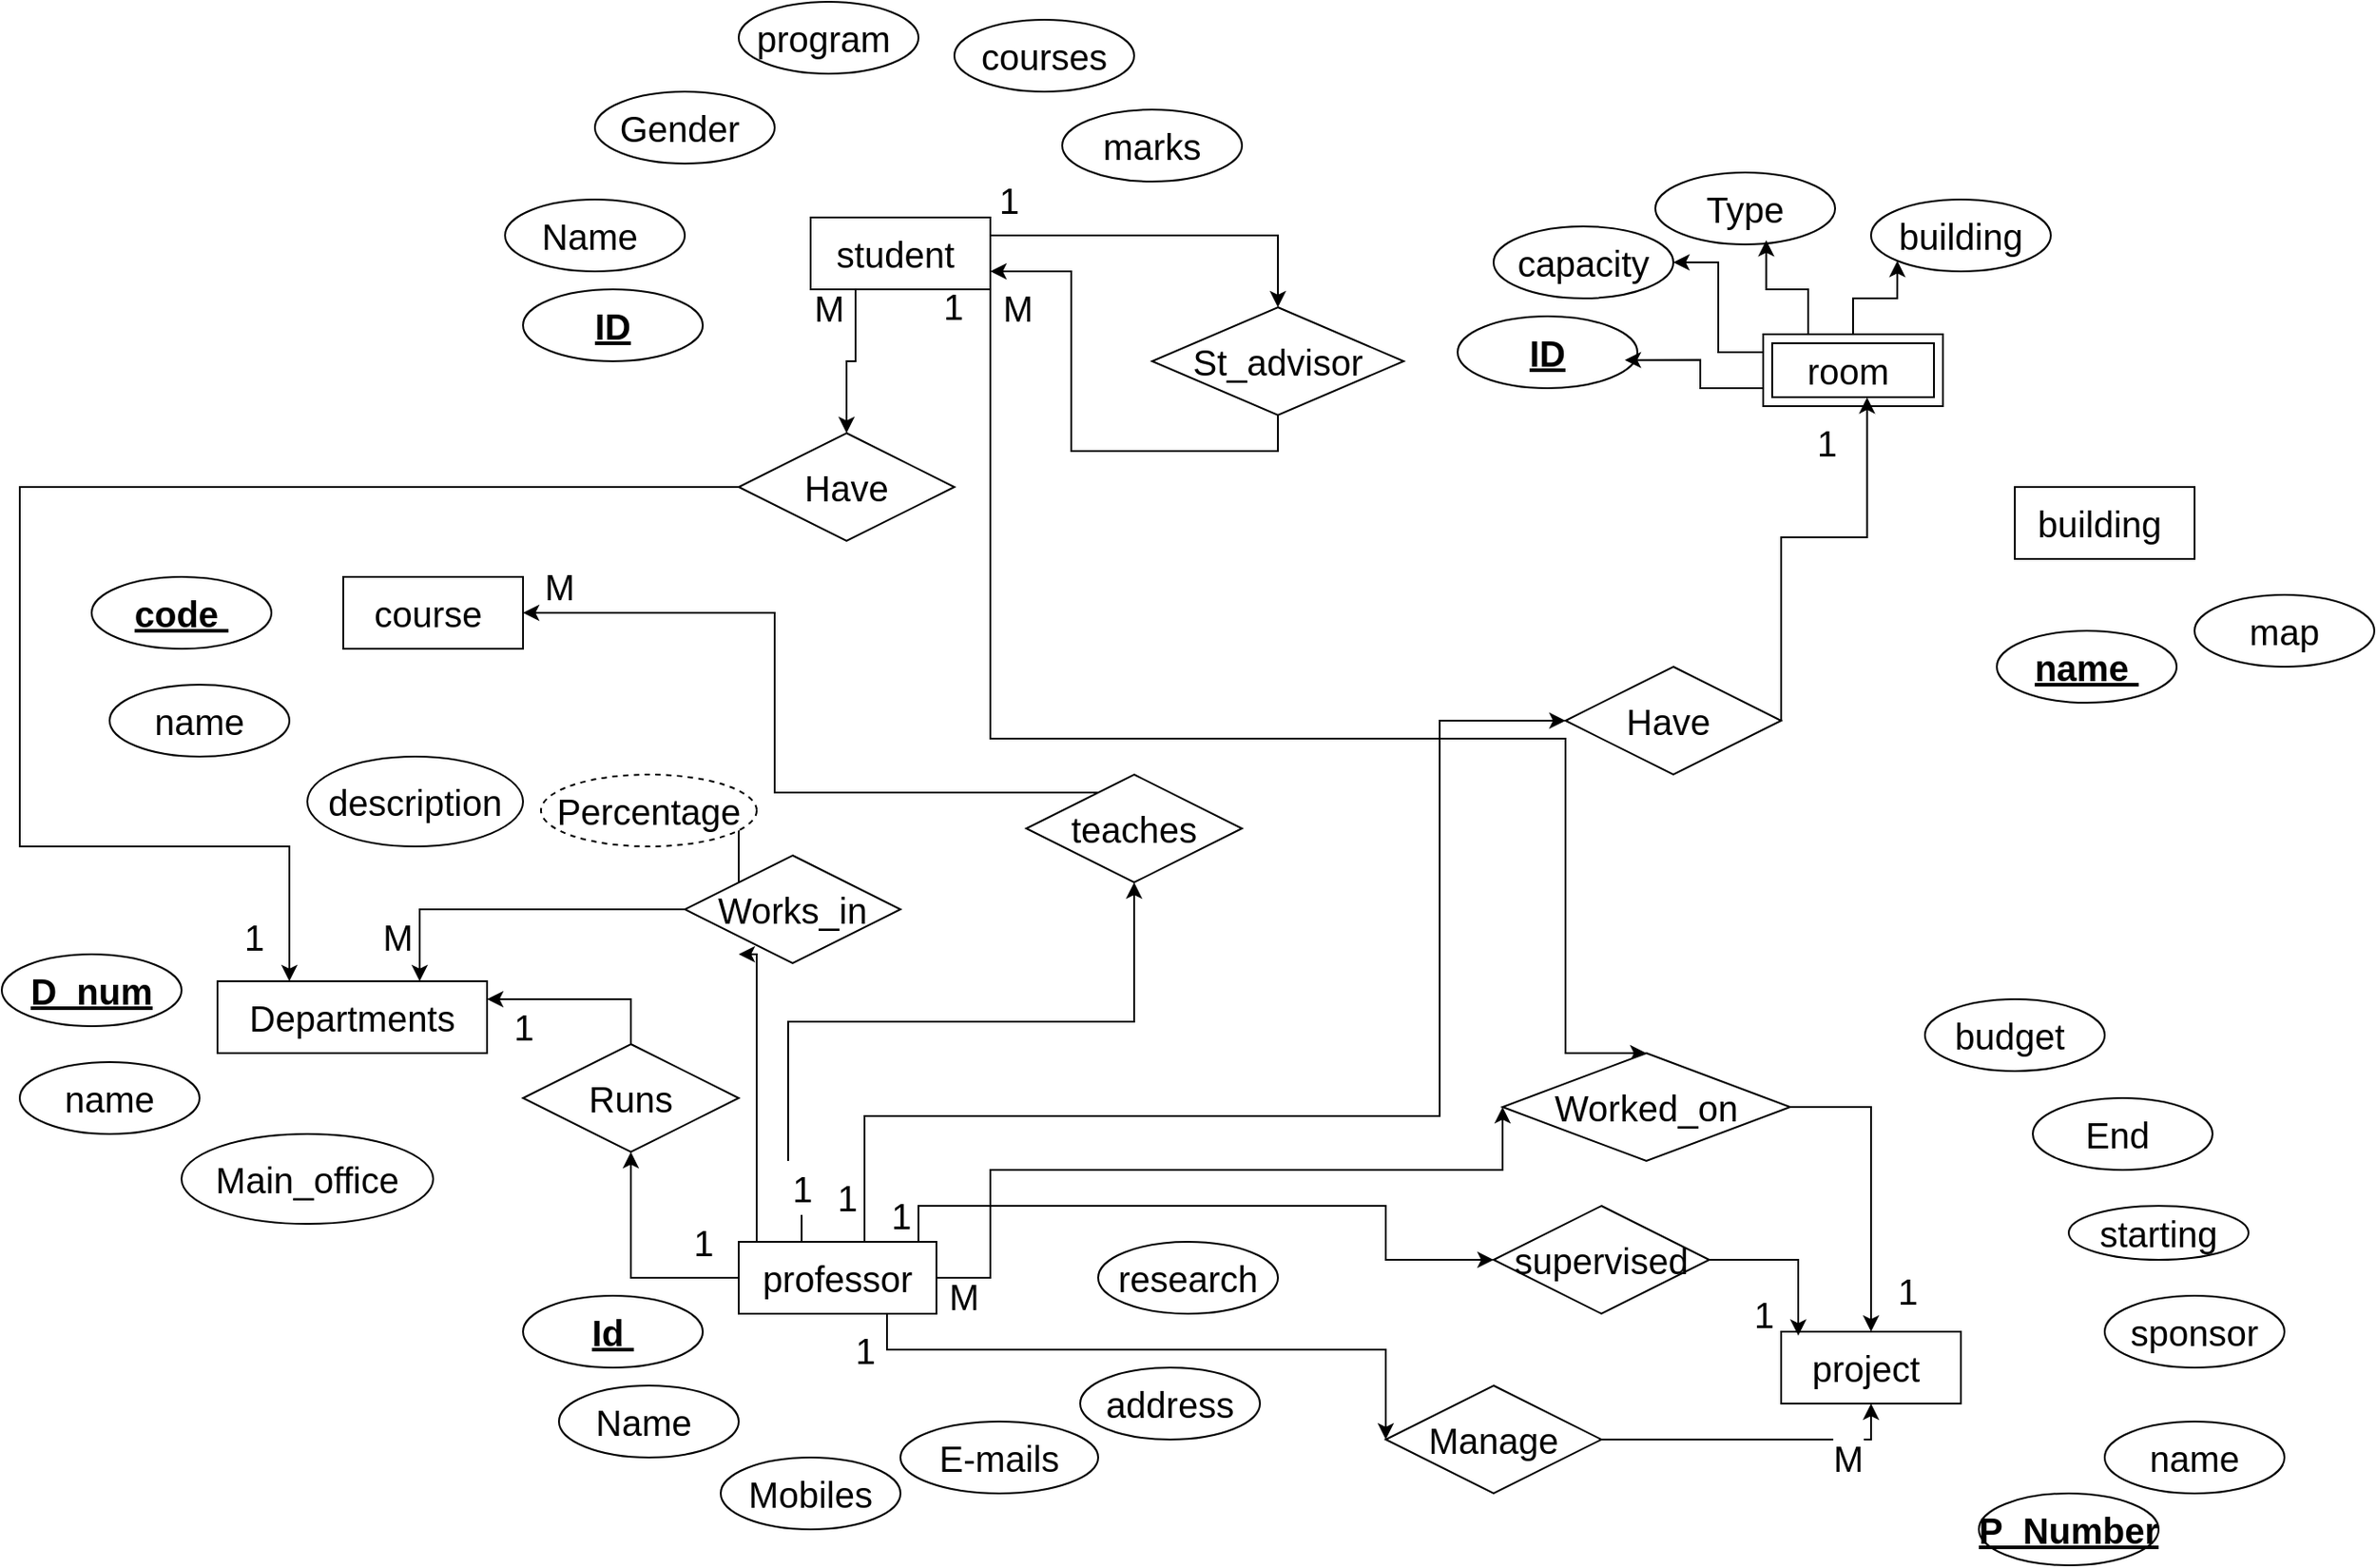 <mxfile version="14.7.2" type="github">
  <diagram id="R2lEEEUBdFMjLlhIrx00" name="Page-1">
    <mxGraphModel dx="2173" dy="1759" grid="1" gridSize="10" guides="1" tooltips="1" connect="1" arrows="1" fold="1" page="1" pageScale="1" pageWidth="850" pageHeight="1100" math="0" shadow="0" extFonts="Permanent Marker^https://fonts.googleapis.com/css?family=Permanent+Marker">
      <root>
        <mxCell id="0" />
        <mxCell id="1" parent="0" />
        <mxCell id="NNV8wbCFqwEBxxj62G1I-64" style="edgeStyle=orthogonalEdgeStyle;rounded=0;orthogonalLoop=1;jettySize=auto;html=1;exitX=1;exitY=0;exitDx=0;exitDy=0;entryX=0;entryY=0.5;entryDx=0;entryDy=0;fontSize=20;" parent="1" source="NNV8wbCFqwEBxxj62G1I-1" target="NNV8wbCFqwEBxxj62G1I-41" edge="1">
          <mxGeometry relative="1" as="geometry">
            <Array as="points">
              <mxPoint x="240" y="370" />
              <mxPoint x="240" y="300" />
              <mxPoint x="560" y="300" />
              <mxPoint x="560" y="80" />
            </Array>
          </mxGeometry>
        </mxCell>
        <mxCell id="NNV8wbCFqwEBxxj62G1I-68" style="edgeStyle=orthogonalEdgeStyle;rounded=0;orthogonalLoop=1;jettySize=auto;html=1;exitX=0.25;exitY=0;exitDx=0;exitDy=0;fontSize=20;entryX=0.5;entryY=1;entryDx=0;entryDy=0;startArrow=none;" parent="1" source="NNV8wbCFqwEBxxj62G1I-71" target="NNV8wbCFqwEBxxj62G1I-42" edge="1">
          <mxGeometry relative="1" as="geometry">
            <mxPoint x="290" y="160" as="targetPoint" />
          </mxGeometry>
        </mxCell>
        <mxCell id="NNV8wbCFqwEBxxj62G1I-72" style="edgeStyle=orthogonalEdgeStyle;rounded=0;orthogonalLoop=1;jettySize=auto;html=1;exitX=1;exitY=0;exitDx=0;exitDy=0;entryX=0;entryY=0.5;entryDx=0;entryDy=0;fontSize=20;" parent="1" source="NNV8wbCFqwEBxxj62G1I-1" target="NNV8wbCFqwEBxxj62G1I-43" edge="1">
          <mxGeometry relative="1" as="geometry">
            <Array as="points">
              <mxPoint x="270" y="370" />
              <mxPoint x="270" y="350" />
              <mxPoint x="530" y="350" />
              <mxPoint x="530" y="380" />
            </Array>
          </mxGeometry>
        </mxCell>
        <mxCell id="NNV8wbCFqwEBxxj62G1I-76" style="edgeStyle=orthogonalEdgeStyle;rounded=0;orthogonalLoop=1;jettySize=auto;html=1;exitX=1;exitY=0.5;exitDx=0;exitDy=0;entryX=0;entryY=0.5;entryDx=0;entryDy=0;fontSize=20;" parent="1" source="NNV8wbCFqwEBxxj62G1I-1" target="NNV8wbCFqwEBxxj62G1I-44" edge="1">
          <mxGeometry relative="1" as="geometry">
            <Array as="points">
              <mxPoint x="310" y="390" />
              <mxPoint x="310" y="330" />
              <mxPoint x="595" y="330" />
            </Array>
          </mxGeometry>
        </mxCell>
        <mxCell id="NNV8wbCFqwEBxxj62G1I-82" style="edgeStyle=orthogonalEdgeStyle;rounded=0;orthogonalLoop=1;jettySize=auto;html=1;exitX=0.75;exitY=1;exitDx=0;exitDy=0;entryX=0;entryY=0.5;entryDx=0;entryDy=0;fontSize=20;" parent="1" source="NNV8wbCFqwEBxxj62G1I-1" target="NNV8wbCFqwEBxxj62G1I-81" edge="1">
          <mxGeometry relative="1" as="geometry">
            <Array as="points">
              <mxPoint x="252" y="430" />
              <mxPoint x="530" y="430" />
            </Array>
          </mxGeometry>
        </mxCell>
        <mxCell id="NNV8wbCFqwEBxxj62G1I-94" style="edgeStyle=orthogonalEdgeStyle;rounded=0;orthogonalLoop=1;jettySize=auto;html=1;exitX=0;exitY=0.5;exitDx=0;exitDy=0;entryX=0.5;entryY=1;entryDx=0;entryDy=0;fontSize=20;" parent="1" source="NNV8wbCFqwEBxxj62G1I-1" target="NNV8wbCFqwEBxxj62G1I-93" edge="1">
          <mxGeometry relative="1" as="geometry" />
        </mxCell>
        <mxCell id="NNV8wbCFqwEBxxj62G1I-99" style="edgeStyle=orthogonalEdgeStyle;rounded=0;orthogonalLoop=1;jettySize=auto;html=1;exitX=0;exitY=0;exitDx=0;exitDy=0;fontSize=20;" parent="1" source="NNV8wbCFqwEBxxj62G1I-1" edge="1">
          <mxGeometry relative="1" as="geometry">
            <mxPoint x="170" y="210" as="targetPoint" />
            <Array as="points">
              <mxPoint x="180" y="370" />
            </Array>
          </mxGeometry>
        </mxCell>
        <mxCell id="NNV8wbCFqwEBxxj62G1I-1" value="professor" style="whiteSpace=wrap;html=1;align=center;fontSize=20;fontStyle=0" parent="1" vertex="1">
          <mxGeometry x="170" y="370" width="110" height="40" as="geometry" />
        </mxCell>
        <mxCell id="NNV8wbCFqwEBxxj62G1I-3" value="building&amp;nbsp;" style="whiteSpace=wrap;html=1;align=center;fontSize=20;fontStyle=0" parent="1" vertex="1">
          <mxGeometry x="880" y="-50" width="100" height="40" as="geometry" />
        </mxCell>
        <mxCell id="NNV8wbCFqwEBxxj62G1I-90" style="edgeStyle=orthogonalEdgeStyle;rounded=0;orthogonalLoop=1;jettySize=auto;html=1;exitX=0.75;exitY=1;exitDx=0;exitDy=0;entryX=0.5;entryY=0;entryDx=0;entryDy=0;fontSize=20;" parent="1" source="NNV8wbCFqwEBxxj62G1I-4" target="NNV8wbCFqwEBxxj62G1I-44" edge="1">
          <mxGeometry relative="1" as="geometry">
            <Array as="points">
              <mxPoint x="310" y="-160" />
              <mxPoint x="310" y="90" />
              <mxPoint x="630" y="90" />
              <mxPoint x="630" y="265" />
            </Array>
          </mxGeometry>
        </mxCell>
        <mxCell id="NNV8wbCFqwEBxxj62G1I-91" value="1" style="edgeLabel;html=1;align=center;verticalAlign=middle;resizable=0;points=[];fontSize=20;" parent="NNV8wbCFqwEBxxj62G1I-90" vertex="1" connectable="0">
          <mxGeometry x="-0.99" y="-9" relative="1" as="geometry">
            <mxPoint as="offset" />
          </mxGeometry>
        </mxCell>
        <mxCell id="NNV8wbCFqwEBxxj62G1I-106" style="edgeStyle=orthogonalEdgeStyle;rounded=0;orthogonalLoop=1;jettySize=auto;html=1;exitX=0.25;exitY=1;exitDx=0;exitDy=0;fontSize=20;" parent="1" source="NNV8wbCFqwEBxxj62G1I-4" target="NNV8wbCFqwEBxxj62G1I-46" edge="1">
          <mxGeometry relative="1" as="geometry" />
        </mxCell>
        <mxCell id="NNV8wbCFqwEBxxj62G1I-110" style="edgeStyle=orthogonalEdgeStyle;rounded=0;orthogonalLoop=1;jettySize=auto;html=1;exitX=1;exitY=0.25;exitDx=0;exitDy=0;entryX=0.5;entryY=0;entryDx=0;entryDy=0;fontSize=20;" parent="1" source="NNV8wbCFqwEBxxj62G1I-4" target="NNV8wbCFqwEBxxj62G1I-47" edge="1">
          <mxGeometry relative="1" as="geometry" />
        </mxCell>
        <mxCell id="NNV8wbCFqwEBxxj62G1I-4" value="student&amp;nbsp;" style="whiteSpace=wrap;html=1;align=center;fontSize=20;fontStyle=0" parent="1" vertex="1">
          <mxGeometry x="210" y="-200" width="100" height="40" as="geometry" />
        </mxCell>
        <mxCell id="NNV8wbCFqwEBxxj62G1I-5" value="project&amp;nbsp;" style="whiteSpace=wrap;html=1;align=center;fontSize=20;fontStyle=0" parent="1" vertex="1">
          <mxGeometry x="750" y="420" width="100" height="40" as="geometry" />
        </mxCell>
        <mxCell id="NNV8wbCFqwEBxxj62G1I-8" value="course&amp;nbsp;" style="whiteSpace=wrap;html=1;align=center;fontSize=20;fontStyle=0" parent="1" vertex="1">
          <mxGeometry x="-50" width="100" height="40" as="geometry" />
        </mxCell>
        <mxCell id="NNV8wbCFqwEBxxj62G1I-10" value="courses" style="ellipse;whiteSpace=wrap;html=1;align=center;fontSize=20;fontStyle=0" parent="1" vertex="1">
          <mxGeometry x="290" y="-310" width="100" height="40" as="geometry" />
        </mxCell>
        <mxCell id="NNV8wbCFqwEBxxj62G1I-11" value="program&amp;nbsp;" style="ellipse;whiteSpace=wrap;html=1;align=center;fontStyle=0;fontSize=20;" parent="1" vertex="1">
          <mxGeometry x="170" y="-320" width="100" height="40" as="geometry" />
        </mxCell>
        <mxCell id="NNV8wbCFqwEBxxj62G1I-12" value="Gender&amp;nbsp;" style="ellipse;whiteSpace=wrap;html=1;align=center;fontStyle=0;fontSize=20;" parent="1" vertex="1">
          <mxGeometry x="90" y="-270" width="100" height="40" as="geometry" />
        </mxCell>
        <mxCell id="NNV8wbCFqwEBxxj62G1I-13" value="Name&amp;nbsp;" style="ellipse;whiteSpace=wrap;html=1;align=center;fontStyle=0;fontSize=20;" parent="1" vertex="1">
          <mxGeometry x="40" y="-210" width="100" height="40" as="geometry" />
        </mxCell>
        <mxCell id="NNV8wbCFqwEBxxj62G1I-14" value="marks" style="ellipse;whiteSpace=wrap;html=1;align=center;fontStyle=0;fontSize=20;" parent="1" vertex="1">
          <mxGeometry x="350" y="-260" width="100" height="40" as="geometry" />
        </mxCell>
        <mxCell id="NNV8wbCFqwEBxxj62G1I-15" value="description" style="ellipse;whiteSpace=wrap;html=1;align=center;fontStyle=0;fontSize=20;" parent="1" vertex="1">
          <mxGeometry x="-70" y="100" width="120" height="50" as="geometry" />
        </mxCell>
        <mxCell id="NNV8wbCFqwEBxxj62G1I-16" value="code&amp;nbsp;" style="ellipse;whiteSpace=wrap;html=1;align=center;fontStyle=5;fontSize=20;" parent="1" vertex="1">
          <mxGeometry x="-190" width="100" height="40" as="geometry" />
        </mxCell>
        <mxCell id="NNV8wbCFqwEBxxj62G1I-17" value="name" style="ellipse;whiteSpace=wrap;html=1;align=center;fontStyle=0;fontSize=20;" parent="1" vertex="1">
          <mxGeometry x="-180" y="60" width="100" height="40" as="geometry" />
        </mxCell>
        <mxCell id="NNV8wbCFqwEBxxj62G1I-18" value="ID" style="ellipse;whiteSpace=wrap;html=1;align=center;fontSize=20;fontStyle=5" parent="1" vertex="1">
          <mxGeometry x="50" y="-160" width="100" height="40" as="geometry" />
        </mxCell>
        <mxCell id="NNV8wbCFqwEBxxj62G1I-19" value="Id&amp;nbsp;" style="ellipse;whiteSpace=wrap;html=1;align=center;fontSize=20;fontStyle=5" parent="1" vertex="1">
          <mxGeometry x="50" y="400" width="100" height="40" as="geometry" />
        </mxCell>
        <mxCell id="NNV8wbCFqwEBxxj62G1I-20" value="Mobiles" style="ellipse;whiteSpace=wrap;html=1;align=center;fontSize=20;" parent="1" vertex="1">
          <mxGeometry x="160" y="490" width="100" height="40" as="geometry" />
        </mxCell>
        <mxCell id="NNV8wbCFqwEBxxj62G1I-21" value="Name&amp;nbsp;" style="ellipse;whiteSpace=wrap;html=1;align=center;fontSize=20;" parent="1" vertex="1">
          <mxGeometry x="70" y="450" width="100" height="40" as="geometry" />
        </mxCell>
        <mxCell id="NNV8wbCFqwEBxxj62G1I-22" value="E-mails" style="ellipse;whiteSpace=wrap;html=1;align=center;fontSize=20;" parent="1" vertex="1">
          <mxGeometry x="260" y="470" width="110" height="40" as="geometry" />
        </mxCell>
        <mxCell id="NNV8wbCFqwEBxxj62G1I-23" value="address" style="ellipse;whiteSpace=wrap;html=1;align=center;fontSize=20;" parent="1" vertex="1">
          <mxGeometry x="360" y="440" width="100" height="40" as="geometry" />
        </mxCell>
        <mxCell id="NNV8wbCFqwEBxxj62G1I-24" value="research" style="ellipse;whiteSpace=wrap;html=1;align=center;fontSize=20;" parent="1" vertex="1">
          <mxGeometry x="370" y="370" width="100" height="40" as="geometry" />
        </mxCell>
        <mxCell id="NNV8wbCFqwEBxxj62G1I-25" value="map" style="ellipse;whiteSpace=wrap;html=1;align=center;fontSize=20;" parent="1" vertex="1">
          <mxGeometry x="980" y="10" width="100" height="40" as="geometry" />
        </mxCell>
        <mxCell id="NNV8wbCFqwEBxxj62G1I-26" value="&lt;u&gt;&lt;b&gt;name&amp;nbsp;&lt;/b&gt;&lt;/u&gt;" style="ellipse;whiteSpace=wrap;html=1;align=center;fontSize=20;" parent="1" vertex="1">
          <mxGeometry x="870" y="30" width="100" height="40" as="geometry" />
        </mxCell>
        <mxCell id="NNV8wbCFqwEBxxj62G1I-27" value="starting" style="ellipse;whiteSpace=wrap;html=1;align=center;fontSize=20;" parent="1" vertex="1">
          <mxGeometry x="910" y="350" width="100" height="30" as="geometry" />
        </mxCell>
        <mxCell id="NNV8wbCFqwEBxxj62G1I-28" value="sponsor" style="ellipse;whiteSpace=wrap;html=1;align=center;fontSize=20;" parent="1" vertex="1">
          <mxGeometry x="930" y="400" width="100" height="40" as="geometry" />
        </mxCell>
        <mxCell id="NNV8wbCFqwEBxxj62G1I-29" value="name" style="ellipse;whiteSpace=wrap;html=1;align=center;fontSize=20;" parent="1" vertex="1">
          <mxGeometry x="930" y="470" width="100" height="40" as="geometry" />
        </mxCell>
        <mxCell id="NNV8wbCFqwEBxxj62G1I-30" value="P_Number" style="ellipse;whiteSpace=wrap;html=1;align=center;fontSize=20;fontStyle=5" parent="1" vertex="1">
          <mxGeometry x="860" y="510" width="100" height="40" as="geometry" />
        </mxCell>
        <mxCell id="NNV8wbCFqwEBxxj62G1I-31" value="End&amp;nbsp;" style="ellipse;whiteSpace=wrap;html=1;align=center;fontSize=20;" parent="1" vertex="1">
          <mxGeometry x="890" y="290" width="100" height="40" as="geometry" />
        </mxCell>
        <mxCell id="NNV8wbCFqwEBxxj62G1I-32" value="budget&amp;nbsp;" style="ellipse;whiteSpace=wrap;html=1;align=center;fontSize=20;" parent="1" vertex="1">
          <mxGeometry x="830" y="235" width="100" height="40" as="geometry" />
        </mxCell>
        <mxCell id="NNV8wbCFqwEBxxj62G1I-33" value="Type" style="ellipse;whiteSpace=wrap;html=1;align=center;fontSize=20;" parent="1" vertex="1">
          <mxGeometry x="680" y="-225" width="100" height="40" as="geometry" />
        </mxCell>
        <mxCell id="NNV8wbCFqwEBxxj62G1I-34" value="building" style="ellipse;whiteSpace=wrap;html=1;align=center;fontSize=20;" parent="1" vertex="1">
          <mxGeometry x="800" y="-210" width="100" height="40" as="geometry" />
        </mxCell>
        <mxCell id="NNV8wbCFqwEBxxj62G1I-36" value="capacity" style="ellipse;whiteSpace=wrap;html=1;align=center;fontSize=20;" parent="1" vertex="1">
          <mxGeometry x="590" y="-195" width="100" height="40" as="geometry" />
        </mxCell>
        <mxCell id="NNV8wbCFqwEBxxj62G1I-38" value="ID" style="ellipse;whiteSpace=wrap;html=1;align=center;fontSize=20;fontStyle=5" parent="1" vertex="1">
          <mxGeometry x="570" y="-145" width="100" height="40" as="geometry" />
        </mxCell>
        <mxCell id="u5Av-FHuHA1cpcob8zt1-1" style="edgeStyle=orthogonalEdgeStyle;rounded=0;orthogonalLoop=1;jettySize=auto;html=1;exitX=0.5;exitY=0;exitDx=0;exitDy=0;entryX=0;entryY=1;entryDx=0;entryDy=0;" edge="1" parent="1" source="NNV8wbCFqwEBxxj62G1I-40" target="NNV8wbCFqwEBxxj62G1I-34">
          <mxGeometry relative="1" as="geometry" />
        </mxCell>
        <mxCell id="u5Av-FHuHA1cpcob8zt1-2" style="edgeStyle=orthogonalEdgeStyle;rounded=0;orthogonalLoop=1;jettySize=auto;html=1;exitX=0.25;exitY=0;exitDx=0;exitDy=0;entryX=0.617;entryY=0.942;entryDx=0;entryDy=0;entryPerimeter=0;" edge="1" parent="1" source="NNV8wbCFqwEBxxj62G1I-40" target="NNV8wbCFqwEBxxj62G1I-33">
          <mxGeometry relative="1" as="geometry" />
        </mxCell>
        <mxCell id="u5Av-FHuHA1cpcob8zt1-3" style="edgeStyle=orthogonalEdgeStyle;rounded=0;orthogonalLoop=1;jettySize=auto;html=1;exitX=0;exitY=0.25;exitDx=0;exitDy=0;entryX=1;entryY=0.5;entryDx=0;entryDy=0;" edge="1" parent="1" source="NNV8wbCFqwEBxxj62G1I-40" target="NNV8wbCFqwEBxxj62G1I-36">
          <mxGeometry relative="1" as="geometry" />
        </mxCell>
        <mxCell id="u5Av-FHuHA1cpcob8zt1-4" style="edgeStyle=orthogonalEdgeStyle;rounded=0;orthogonalLoop=1;jettySize=auto;html=1;exitX=0;exitY=0.75;exitDx=0;exitDy=0;entryX=0.93;entryY=0.608;entryDx=0;entryDy=0;entryPerimeter=0;" edge="1" parent="1" source="NNV8wbCFqwEBxxj62G1I-40" target="NNV8wbCFqwEBxxj62G1I-38">
          <mxGeometry relative="1" as="geometry" />
        </mxCell>
        <mxCell id="NNV8wbCFqwEBxxj62G1I-40" value="room&amp;nbsp;" style="shape=ext;margin=3;double=1;whiteSpace=wrap;html=1;align=center;fontSize=20;" parent="1" vertex="1">
          <mxGeometry x="740" y="-135" width="100" height="40" as="geometry" />
        </mxCell>
        <mxCell id="NNV8wbCFqwEBxxj62G1I-65" style="edgeStyle=orthogonalEdgeStyle;rounded=0;orthogonalLoop=1;jettySize=auto;html=1;fontSize=20;entryX=0.578;entryY=0.878;entryDx=0;entryDy=0;entryPerimeter=0;" parent="1" source="NNV8wbCFqwEBxxj62G1I-41" target="NNV8wbCFqwEBxxj62G1I-40" edge="1">
          <mxGeometry relative="1" as="geometry">
            <mxPoint x="800" y="-70.0" as="targetPoint" />
            <Array as="points">
              <mxPoint x="750" y="-22" />
              <mxPoint x="798" y="-22" />
            </Array>
          </mxGeometry>
        </mxCell>
        <mxCell id="NNV8wbCFqwEBxxj62G1I-41" value="Have&amp;nbsp;" style="shape=rhombus;perimeter=rhombusPerimeter;whiteSpace=wrap;html=1;align=center;fontSize=20;" parent="1" vertex="1">
          <mxGeometry x="630" y="50" width="120" height="60" as="geometry" />
        </mxCell>
        <mxCell id="NNV8wbCFqwEBxxj62G1I-69" style="edgeStyle=orthogonalEdgeStyle;rounded=0;orthogonalLoop=1;jettySize=auto;html=1;entryX=1;entryY=0.5;entryDx=0;entryDy=0;fontSize=20;" parent="1" source="NNV8wbCFqwEBxxj62G1I-42" target="NNV8wbCFqwEBxxj62G1I-8" edge="1">
          <mxGeometry relative="1" as="geometry">
            <Array as="points">
              <mxPoint x="190" y="120" />
              <mxPoint x="190" y="20" />
            </Array>
          </mxGeometry>
        </mxCell>
        <mxCell id="NNV8wbCFqwEBxxj62G1I-42" value="teaches" style="shape=rhombus;perimeter=rhombusPerimeter;whiteSpace=wrap;html=1;align=center;fontSize=20;" parent="1" vertex="1">
          <mxGeometry x="330" y="110" width="120" height="60" as="geometry" />
        </mxCell>
        <mxCell id="NNV8wbCFqwEBxxj62G1I-73" style="edgeStyle=orthogonalEdgeStyle;rounded=0;orthogonalLoop=1;jettySize=auto;html=1;exitX=1;exitY=0.5;exitDx=0;exitDy=0;entryX=0.095;entryY=0.055;entryDx=0;entryDy=0;entryPerimeter=0;fontSize=20;" parent="1" source="NNV8wbCFqwEBxxj62G1I-43" target="NNV8wbCFqwEBxxj62G1I-5" edge="1">
          <mxGeometry relative="1" as="geometry" />
        </mxCell>
        <mxCell id="NNV8wbCFqwEBxxj62G1I-43" value="supervised" style="shape=rhombus;perimeter=rhombusPerimeter;whiteSpace=wrap;html=1;align=center;fontSize=20;" parent="1" vertex="1">
          <mxGeometry x="590" y="350" width="120" height="60" as="geometry" />
        </mxCell>
        <mxCell id="NNV8wbCFqwEBxxj62G1I-77" style="edgeStyle=orthogonalEdgeStyle;rounded=0;orthogonalLoop=1;jettySize=auto;html=1;exitX=1;exitY=0.5;exitDx=0;exitDy=0;entryX=0.5;entryY=0;entryDx=0;entryDy=0;fontSize=20;" parent="1" source="NNV8wbCFqwEBxxj62G1I-44" target="NNV8wbCFqwEBxxj62G1I-5" edge="1">
          <mxGeometry relative="1" as="geometry" />
        </mxCell>
        <mxCell id="NNV8wbCFqwEBxxj62G1I-80" value="1" style="edgeLabel;html=1;align=center;verticalAlign=middle;resizable=0;points=[];fontSize=20;" parent="NNV8wbCFqwEBxxj62G1I-77" vertex="1" connectable="0">
          <mxGeometry x="0.721" y="20" relative="1" as="geometry">
            <mxPoint as="offset" />
          </mxGeometry>
        </mxCell>
        <mxCell id="NNV8wbCFqwEBxxj62G1I-44" value="Worked_on" style="shape=rhombus;perimeter=rhombusPerimeter;whiteSpace=wrap;html=1;align=center;fontSize=20;" parent="1" vertex="1">
          <mxGeometry x="595" y="265" width="160" height="60" as="geometry" />
        </mxCell>
        <mxCell id="NNV8wbCFqwEBxxj62G1I-100" style="edgeStyle=orthogonalEdgeStyle;rounded=0;orthogonalLoop=1;jettySize=auto;html=1;entryX=0.75;entryY=0;entryDx=0;entryDy=0;fontSize=20;" parent="1" source="NNV8wbCFqwEBxxj62G1I-45" target="NNV8wbCFqwEBxxj62G1I-84" edge="1">
          <mxGeometry relative="1" as="geometry" />
        </mxCell>
        <mxCell id="NNV8wbCFqwEBxxj62G1I-104" style="edgeStyle=orthogonalEdgeStyle;rounded=0;orthogonalLoop=1;jettySize=auto;html=1;exitX=0;exitY=0;exitDx=0;exitDy=0;entryX=0.5;entryY=1;entryDx=0;entryDy=0;fontSize=20;" parent="1" source="NNV8wbCFqwEBxxj62G1I-45" target="NNV8wbCFqwEBxxj62G1I-103" edge="1">
          <mxGeometry relative="1" as="geometry" />
        </mxCell>
        <mxCell id="NNV8wbCFqwEBxxj62G1I-45" value="Works_in" style="shape=rhombus;perimeter=rhombusPerimeter;whiteSpace=wrap;html=1;align=center;fontSize=20;" parent="1" vertex="1">
          <mxGeometry x="140" y="155" width="120" height="60" as="geometry" />
        </mxCell>
        <mxCell id="NNV8wbCFqwEBxxj62G1I-107" style="edgeStyle=orthogonalEdgeStyle;rounded=0;orthogonalLoop=1;jettySize=auto;html=1;exitX=0;exitY=0.5;exitDx=0;exitDy=0;fontSize=20;" parent="1" source="NNV8wbCFqwEBxxj62G1I-46" target="NNV8wbCFqwEBxxj62G1I-84" edge="1">
          <mxGeometry relative="1" as="geometry">
            <Array as="points">
              <mxPoint x="-230" y="-50" />
              <mxPoint x="-230" y="150" />
              <mxPoint x="-80" y="150" />
            </Array>
          </mxGeometry>
        </mxCell>
        <mxCell id="NNV8wbCFqwEBxxj62G1I-46" value="Have" style="shape=rhombus;perimeter=rhombusPerimeter;whiteSpace=wrap;html=1;align=center;fontSize=20;" parent="1" vertex="1">
          <mxGeometry x="170" y="-80" width="120" height="60" as="geometry" />
        </mxCell>
        <mxCell id="NNV8wbCFqwEBxxj62G1I-111" style="edgeStyle=orthogonalEdgeStyle;rounded=0;orthogonalLoop=1;jettySize=auto;html=1;exitX=0.5;exitY=1;exitDx=0;exitDy=0;entryX=1;entryY=0.75;entryDx=0;entryDy=0;fontSize=20;" parent="1" source="NNV8wbCFqwEBxxj62G1I-47" target="NNV8wbCFqwEBxxj62G1I-4" edge="1">
          <mxGeometry relative="1" as="geometry" />
        </mxCell>
        <mxCell id="NNV8wbCFqwEBxxj62G1I-47" value="St_advisor" style="shape=rhombus;perimeter=rhombusPerimeter;whiteSpace=wrap;html=1;align=center;fontSize=20;" parent="1" vertex="1">
          <mxGeometry x="400" y="-150" width="140" height="60" as="geometry" />
        </mxCell>
        <mxCell id="NNV8wbCFqwEBxxj62G1I-66" value="1" style="text;html=1;align=center;verticalAlign=middle;resizable=0;points=[];autosize=1;strokeColor=none;fontSize=20;" parent="1" vertex="1">
          <mxGeometry x="760" y="-90" width="30" height="30" as="geometry" />
        </mxCell>
        <mxCell id="NNV8wbCFqwEBxxj62G1I-67" value="1" style="text;html=1;align=center;verticalAlign=middle;resizable=0;points=[];autosize=1;strokeColor=none;fontSize=20;" parent="1" vertex="1">
          <mxGeometry x="215" y="330" width="30" height="30" as="geometry" />
        </mxCell>
        <mxCell id="NNV8wbCFqwEBxxj62G1I-70" value="M" style="text;html=1;align=center;verticalAlign=middle;resizable=0;points=[];autosize=1;strokeColor=none;fontSize=20;" parent="1" vertex="1">
          <mxGeometry x="55" y="-10" width="30" height="30" as="geometry" />
        </mxCell>
        <mxCell id="NNV8wbCFqwEBxxj62G1I-74" value="1" style="text;html=1;align=center;verticalAlign=middle;resizable=0;points=[];autosize=1;strokeColor=none;fontSize=20;" parent="1" vertex="1">
          <mxGeometry x="245" y="340" width="30" height="30" as="geometry" />
        </mxCell>
        <mxCell id="NNV8wbCFqwEBxxj62G1I-75" value="1" style="text;html=1;align=center;verticalAlign=middle;resizable=0;points=[];autosize=1;strokeColor=none;fontSize=20;" parent="1" vertex="1">
          <mxGeometry x="725" y="395" width="30" height="30" as="geometry" />
        </mxCell>
        <mxCell id="NNV8wbCFqwEBxxj62G1I-78" value="M" style="text;html=1;align=center;verticalAlign=middle;resizable=0;points=[];autosize=1;strokeColor=none;fontSize=20;" parent="1" vertex="1">
          <mxGeometry x="280" y="385" width="30" height="30" as="geometry" />
        </mxCell>
        <mxCell id="NNV8wbCFqwEBxxj62G1I-83" style="edgeStyle=orthogonalEdgeStyle;rounded=0;orthogonalLoop=1;jettySize=auto;html=1;exitX=1;exitY=0.5;exitDx=0;exitDy=0;entryX=0.5;entryY=1;entryDx=0;entryDy=0;fontSize=20;" parent="1" source="NNV8wbCFqwEBxxj62G1I-81" target="NNV8wbCFqwEBxxj62G1I-5" edge="1">
          <mxGeometry relative="1" as="geometry" />
        </mxCell>
        <mxCell id="NNV8wbCFqwEBxxj62G1I-88" value="M" style="edgeLabel;html=1;align=center;verticalAlign=middle;resizable=0;points=[];fontSize=20;" parent="NNV8wbCFqwEBxxj62G1I-83" vertex="1" connectable="0">
          <mxGeometry x="0.607" y="-10" relative="1" as="geometry">
            <mxPoint as="offset" />
          </mxGeometry>
        </mxCell>
        <mxCell id="NNV8wbCFqwEBxxj62G1I-81" value="Manage" style="shape=rhombus;perimeter=rhombusPerimeter;whiteSpace=wrap;html=1;align=center;fontSize=20;" parent="1" vertex="1">
          <mxGeometry x="530" y="450" width="120" height="60" as="geometry" />
        </mxCell>
        <mxCell id="NNV8wbCFqwEBxxj62G1I-84" value="Departments" style="whiteSpace=wrap;html=1;align=center;fontSize=20;fontStyle=0" parent="1" vertex="1">
          <mxGeometry x="-120" y="225" width="150" height="40" as="geometry" />
        </mxCell>
        <mxCell id="NNV8wbCFqwEBxxj62G1I-85" value="Main_office" style="ellipse;whiteSpace=wrap;html=1;align=center;fontStyle=0;fontSize=20;" parent="1" vertex="1">
          <mxGeometry x="-140" y="310" width="140" height="50" as="geometry" />
        </mxCell>
        <mxCell id="NNV8wbCFqwEBxxj62G1I-86" value="D_num" style="ellipse;whiteSpace=wrap;html=1;align=center;fontStyle=5;fontSize=20;" parent="1" vertex="1">
          <mxGeometry x="-240" y="210" width="100" height="40" as="geometry" />
        </mxCell>
        <mxCell id="NNV8wbCFqwEBxxj62G1I-87" value="name" style="ellipse;whiteSpace=wrap;html=1;align=center;fontStyle=0;fontSize=20;" parent="1" vertex="1">
          <mxGeometry x="-230" y="270" width="100" height="40" as="geometry" />
        </mxCell>
        <mxCell id="NNV8wbCFqwEBxxj62G1I-89" value="1" style="text;html=1;align=center;verticalAlign=middle;resizable=0;points=[];autosize=1;strokeColor=none;fontSize=20;" parent="1" vertex="1">
          <mxGeometry x="225" y="415" width="30" height="30" as="geometry" />
        </mxCell>
        <mxCell id="NNV8wbCFqwEBxxj62G1I-95" style="edgeStyle=orthogonalEdgeStyle;rounded=0;orthogonalLoop=1;jettySize=auto;html=1;exitX=0.5;exitY=0;exitDx=0;exitDy=0;entryX=1;entryY=0.25;entryDx=0;entryDy=0;fontSize=20;" parent="1" source="NNV8wbCFqwEBxxj62G1I-93" target="NNV8wbCFqwEBxxj62G1I-84" edge="1">
          <mxGeometry relative="1" as="geometry" />
        </mxCell>
        <mxCell id="NNV8wbCFqwEBxxj62G1I-93" value="Runs" style="shape=rhombus;perimeter=rhombusPerimeter;whiteSpace=wrap;html=1;align=center;fontSize=20;" parent="1" vertex="1">
          <mxGeometry x="50" y="260" width="120" height="60" as="geometry" />
        </mxCell>
        <mxCell id="NNV8wbCFqwEBxxj62G1I-96" value="1" style="text;html=1;align=center;verticalAlign=middle;resizable=0;points=[];autosize=1;strokeColor=none;fontSize=20;" parent="1" vertex="1">
          <mxGeometry x="135" y="355" width="30" height="30" as="geometry" />
        </mxCell>
        <mxCell id="NNV8wbCFqwEBxxj62G1I-97" value="1" style="text;html=1;align=center;verticalAlign=middle;resizable=0;points=[];autosize=1;strokeColor=none;fontSize=20;" parent="1" vertex="1">
          <mxGeometry x="35" y="235" width="30" height="30" as="geometry" />
        </mxCell>
        <mxCell id="NNV8wbCFqwEBxxj62G1I-71" value="1" style="text;html=1;align=center;verticalAlign=middle;resizable=0;points=[];autosize=1;strokeColor=none;fontSize=20;" parent="1" vertex="1">
          <mxGeometry x="190" y="325" width="30" height="30" as="geometry" />
        </mxCell>
        <mxCell id="NNV8wbCFqwEBxxj62G1I-98" value="" style="edgeStyle=orthogonalEdgeStyle;rounded=0;orthogonalLoop=1;jettySize=auto;html=1;exitX=0.25;exitY=0;exitDx=0;exitDy=0;fontSize=20;entryX=0.5;entryY=1;entryDx=0;entryDy=0;endArrow=none;" parent="1" source="NNV8wbCFqwEBxxj62G1I-1" target="NNV8wbCFqwEBxxj62G1I-71" edge="1">
          <mxGeometry relative="1" as="geometry">
            <mxPoint x="270" y="140" as="targetPoint" />
            <mxPoint x="197.5" y="370" as="sourcePoint" />
          </mxGeometry>
        </mxCell>
        <mxCell id="NNV8wbCFqwEBxxj62G1I-101" value="M" style="text;html=1;align=center;verticalAlign=middle;resizable=0;points=[];autosize=1;strokeColor=none;fontSize=20;" parent="1" vertex="1">
          <mxGeometry x="-35" y="185" width="30" height="30" as="geometry" />
        </mxCell>
        <mxCell id="NNV8wbCFqwEBxxj62G1I-103" value="Percentage" style="ellipse;whiteSpace=wrap;html=1;align=center;dashed=1;fontSize=20;" parent="1" vertex="1">
          <mxGeometry x="60" y="110" width="120" height="40" as="geometry" />
        </mxCell>
        <mxCell id="NNV8wbCFqwEBxxj62G1I-108" value="1" style="text;html=1;align=center;verticalAlign=middle;resizable=0;points=[];autosize=1;strokeColor=none;fontSize=20;" parent="1" vertex="1">
          <mxGeometry x="-115" y="185" width="30" height="30" as="geometry" />
        </mxCell>
        <mxCell id="NNV8wbCFqwEBxxj62G1I-109" value="M" style="text;html=1;align=center;verticalAlign=middle;resizable=0;points=[];autosize=1;strokeColor=none;fontSize=20;" parent="1" vertex="1">
          <mxGeometry x="205" y="-165" width="30" height="30" as="geometry" />
        </mxCell>
        <mxCell id="NNV8wbCFqwEBxxj62G1I-112" value="1" style="text;html=1;align=center;verticalAlign=middle;resizable=0;points=[];autosize=1;strokeColor=none;fontSize=20;" parent="1" vertex="1">
          <mxGeometry x="305" y="-225" width="30" height="30" as="geometry" />
        </mxCell>
        <mxCell id="NNV8wbCFqwEBxxj62G1I-113" value="M" style="text;html=1;align=center;verticalAlign=middle;resizable=0;points=[];autosize=1;strokeColor=none;fontSize=20;" parent="1" vertex="1">
          <mxGeometry x="310" y="-165" width="30" height="30" as="geometry" />
        </mxCell>
      </root>
    </mxGraphModel>
  </diagram>
</mxfile>
